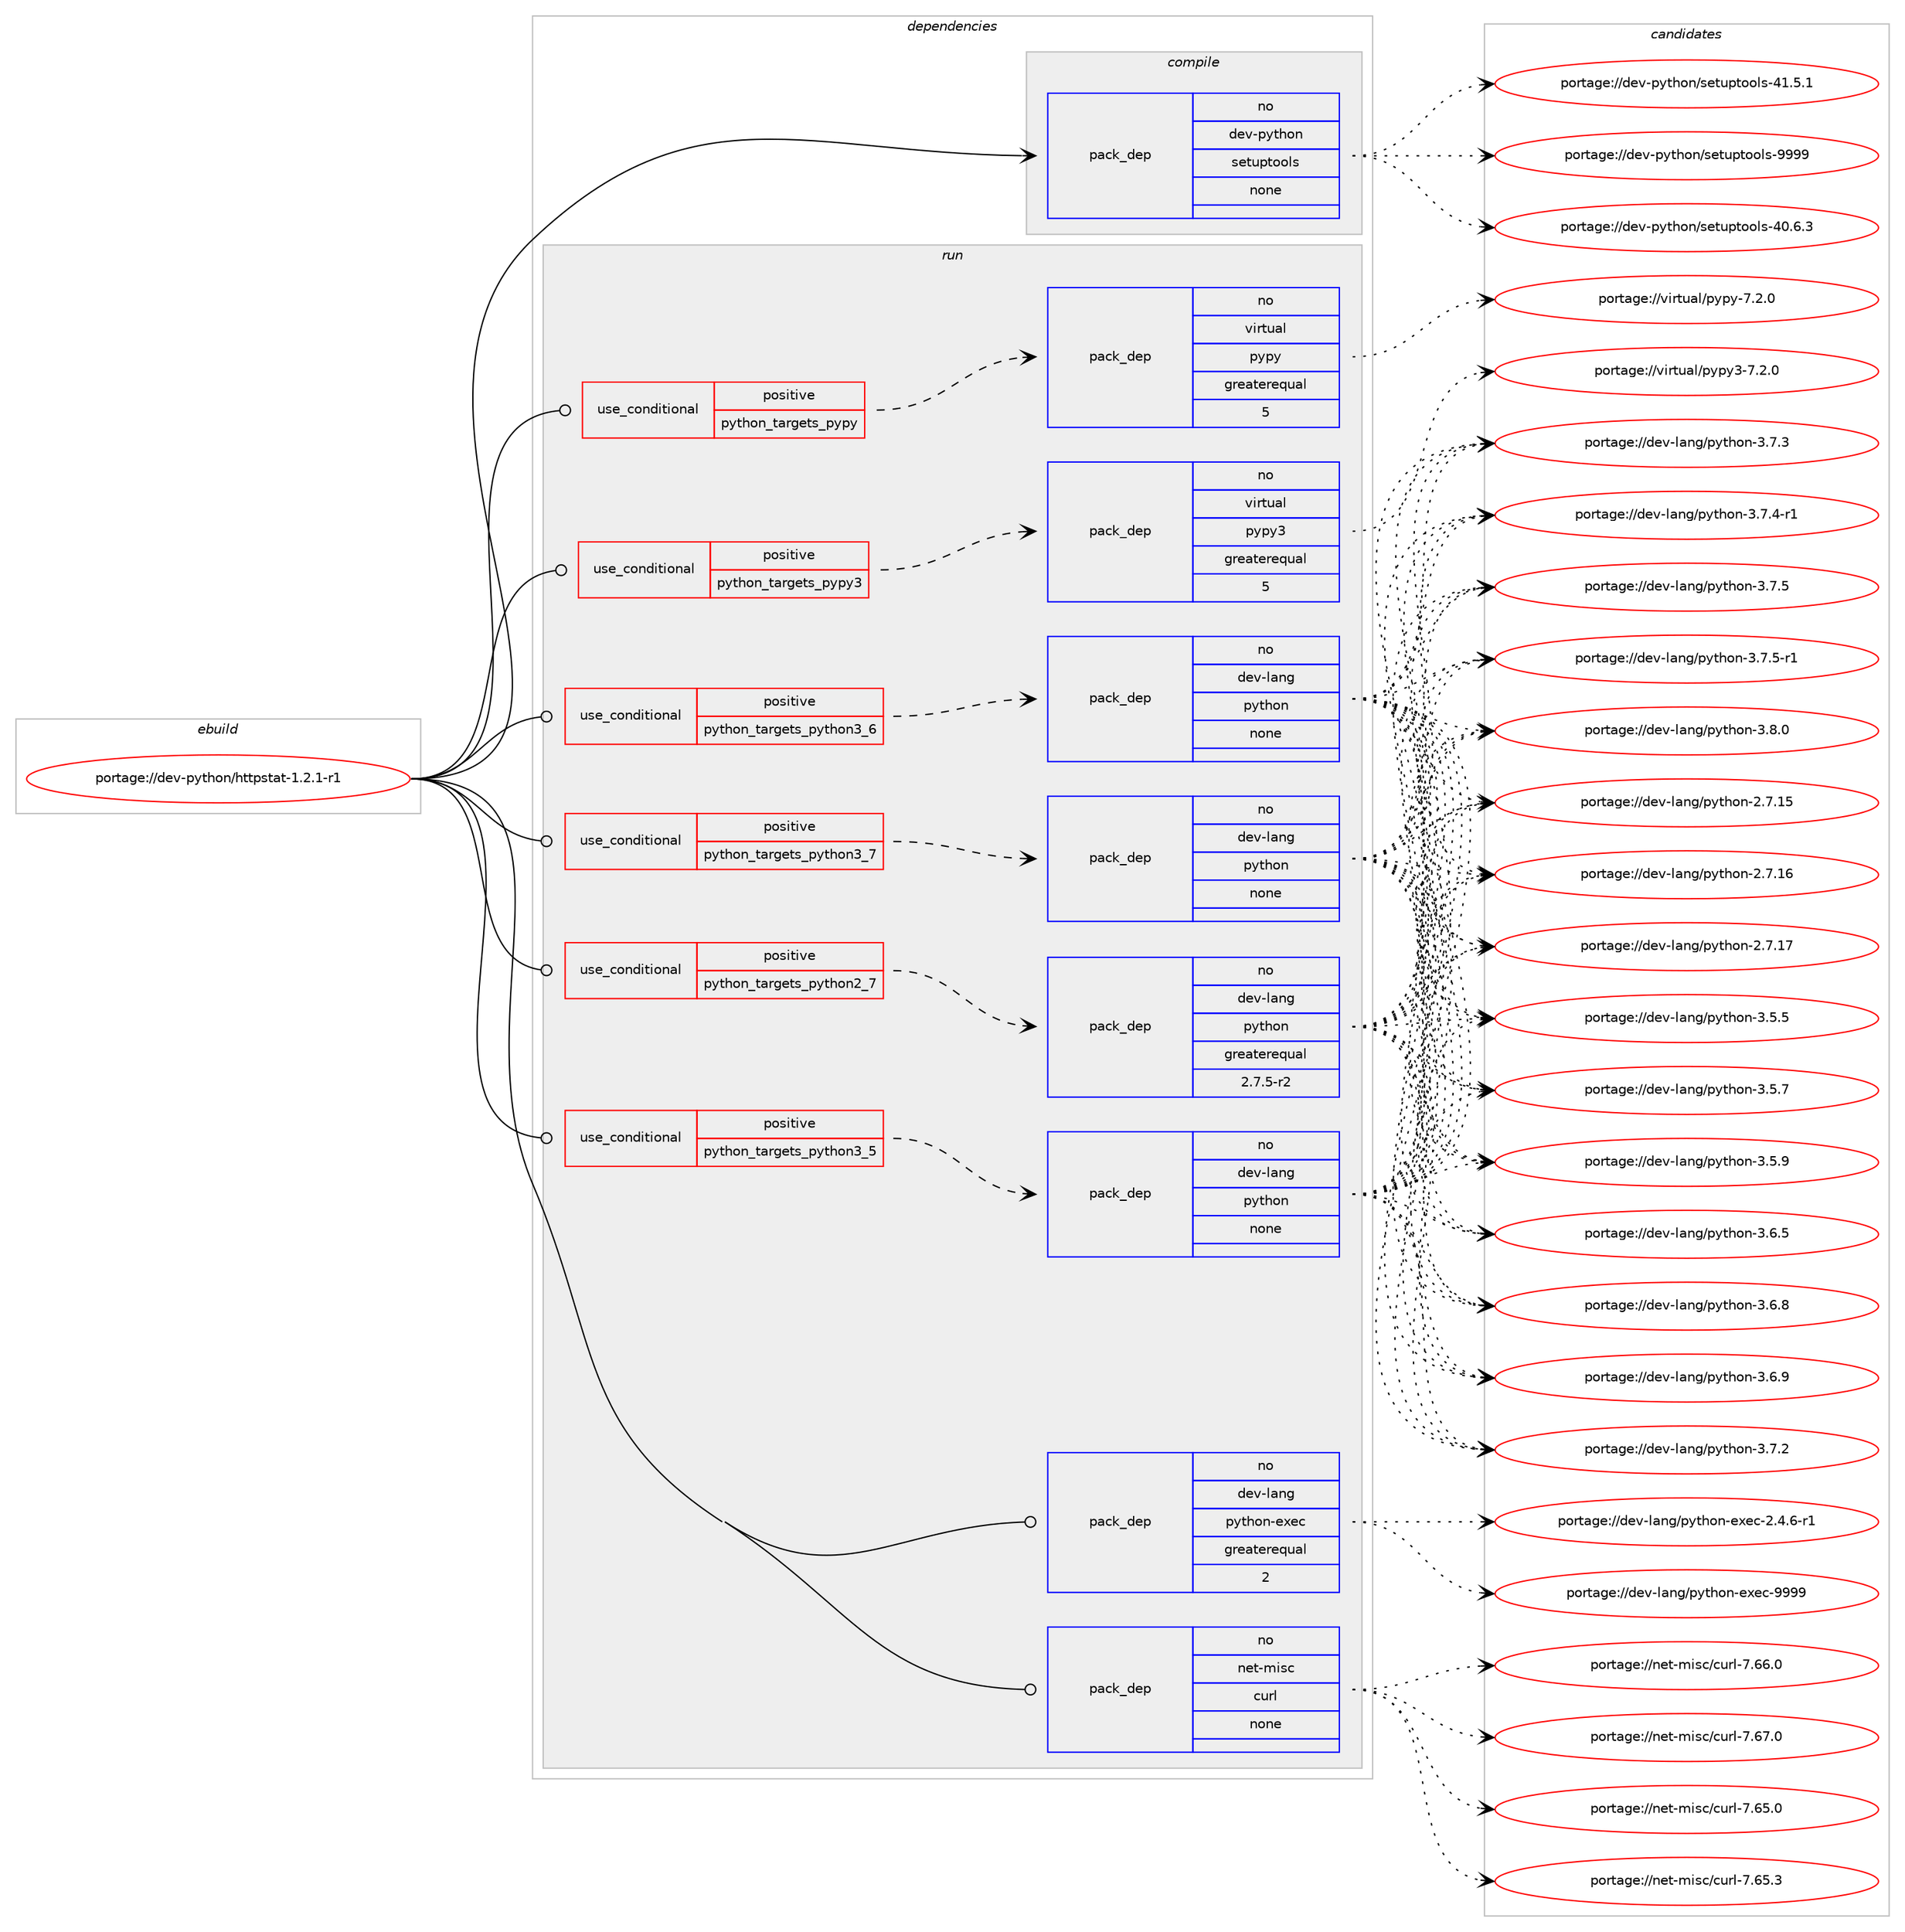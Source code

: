 digraph prolog {

# *************
# Graph options
# *************

newrank=true;
concentrate=true;
compound=true;
graph [rankdir=LR,fontname=Helvetica,fontsize=10,ranksep=1.5];#, ranksep=2.5, nodesep=0.2];
edge  [arrowhead=vee];
node  [fontname=Helvetica,fontsize=10];

# **********
# The ebuild
# **********

subgraph cluster_leftcol {
color=gray;
rank=same;
label=<<i>ebuild</i>>;
id [label="portage://dev-python/httpstat-1.2.1-r1", color=red, width=4, href="../dev-python/httpstat-1.2.1-r1.svg"];
}

# ****************
# The dependencies
# ****************

subgraph cluster_midcol {
color=gray;
label=<<i>dependencies</i>>;
subgraph cluster_compile {
fillcolor="#eeeeee";
style=filled;
label=<<i>compile</i>>;
subgraph pack110430 {
dependency143596 [label=<<TABLE BORDER="0" CELLBORDER="1" CELLSPACING="0" CELLPADDING="4" WIDTH="220"><TR><TD ROWSPAN="6" CELLPADDING="30">pack_dep</TD></TR><TR><TD WIDTH="110">no</TD></TR><TR><TD>dev-python</TD></TR><TR><TD>setuptools</TD></TR><TR><TD>none</TD></TR><TR><TD></TD></TR></TABLE>>, shape=none, color=blue];
}
id:e -> dependency143596:w [weight=20,style="solid",arrowhead="vee"];
}
subgraph cluster_compileandrun {
fillcolor="#eeeeee";
style=filled;
label=<<i>compile and run</i>>;
}
subgraph cluster_run {
fillcolor="#eeeeee";
style=filled;
label=<<i>run</i>>;
subgraph cond29846 {
dependency143597 [label=<<TABLE BORDER="0" CELLBORDER="1" CELLSPACING="0" CELLPADDING="4"><TR><TD ROWSPAN="3" CELLPADDING="10">use_conditional</TD></TR><TR><TD>positive</TD></TR><TR><TD>python_targets_pypy</TD></TR></TABLE>>, shape=none, color=red];
subgraph pack110431 {
dependency143598 [label=<<TABLE BORDER="0" CELLBORDER="1" CELLSPACING="0" CELLPADDING="4" WIDTH="220"><TR><TD ROWSPAN="6" CELLPADDING="30">pack_dep</TD></TR><TR><TD WIDTH="110">no</TD></TR><TR><TD>virtual</TD></TR><TR><TD>pypy</TD></TR><TR><TD>greaterequal</TD></TR><TR><TD>5</TD></TR></TABLE>>, shape=none, color=blue];
}
dependency143597:e -> dependency143598:w [weight=20,style="dashed",arrowhead="vee"];
}
id:e -> dependency143597:w [weight=20,style="solid",arrowhead="odot"];
subgraph cond29847 {
dependency143599 [label=<<TABLE BORDER="0" CELLBORDER="1" CELLSPACING="0" CELLPADDING="4"><TR><TD ROWSPAN="3" CELLPADDING="10">use_conditional</TD></TR><TR><TD>positive</TD></TR><TR><TD>python_targets_pypy3</TD></TR></TABLE>>, shape=none, color=red];
subgraph pack110432 {
dependency143600 [label=<<TABLE BORDER="0" CELLBORDER="1" CELLSPACING="0" CELLPADDING="4" WIDTH="220"><TR><TD ROWSPAN="6" CELLPADDING="30">pack_dep</TD></TR><TR><TD WIDTH="110">no</TD></TR><TR><TD>virtual</TD></TR><TR><TD>pypy3</TD></TR><TR><TD>greaterequal</TD></TR><TR><TD>5</TD></TR></TABLE>>, shape=none, color=blue];
}
dependency143599:e -> dependency143600:w [weight=20,style="dashed",arrowhead="vee"];
}
id:e -> dependency143599:w [weight=20,style="solid",arrowhead="odot"];
subgraph cond29848 {
dependency143601 [label=<<TABLE BORDER="0" CELLBORDER="1" CELLSPACING="0" CELLPADDING="4"><TR><TD ROWSPAN="3" CELLPADDING="10">use_conditional</TD></TR><TR><TD>positive</TD></TR><TR><TD>python_targets_python2_7</TD></TR></TABLE>>, shape=none, color=red];
subgraph pack110433 {
dependency143602 [label=<<TABLE BORDER="0" CELLBORDER="1" CELLSPACING="0" CELLPADDING="4" WIDTH="220"><TR><TD ROWSPAN="6" CELLPADDING="30">pack_dep</TD></TR><TR><TD WIDTH="110">no</TD></TR><TR><TD>dev-lang</TD></TR><TR><TD>python</TD></TR><TR><TD>greaterequal</TD></TR><TR><TD>2.7.5-r2</TD></TR></TABLE>>, shape=none, color=blue];
}
dependency143601:e -> dependency143602:w [weight=20,style="dashed",arrowhead="vee"];
}
id:e -> dependency143601:w [weight=20,style="solid",arrowhead="odot"];
subgraph cond29849 {
dependency143603 [label=<<TABLE BORDER="0" CELLBORDER="1" CELLSPACING="0" CELLPADDING="4"><TR><TD ROWSPAN="3" CELLPADDING="10">use_conditional</TD></TR><TR><TD>positive</TD></TR><TR><TD>python_targets_python3_5</TD></TR></TABLE>>, shape=none, color=red];
subgraph pack110434 {
dependency143604 [label=<<TABLE BORDER="0" CELLBORDER="1" CELLSPACING="0" CELLPADDING="4" WIDTH="220"><TR><TD ROWSPAN="6" CELLPADDING="30">pack_dep</TD></TR><TR><TD WIDTH="110">no</TD></TR><TR><TD>dev-lang</TD></TR><TR><TD>python</TD></TR><TR><TD>none</TD></TR><TR><TD></TD></TR></TABLE>>, shape=none, color=blue];
}
dependency143603:e -> dependency143604:w [weight=20,style="dashed",arrowhead="vee"];
}
id:e -> dependency143603:w [weight=20,style="solid",arrowhead="odot"];
subgraph cond29850 {
dependency143605 [label=<<TABLE BORDER="0" CELLBORDER="1" CELLSPACING="0" CELLPADDING="4"><TR><TD ROWSPAN="3" CELLPADDING="10">use_conditional</TD></TR><TR><TD>positive</TD></TR><TR><TD>python_targets_python3_6</TD></TR></TABLE>>, shape=none, color=red];
subgraph pack110435 {
dependency143606 [label=<<TABLE BORDER="0" CELLBORDER="1" CELLSPACING="0" CELLPADDING="4" WIDTH="220"><TR><TD ROWSPAN="6" CELLPADDING="30">pack_dep</TD></TR><TR><TD WIDTH="110">no</TD></TR><TR><TD>dev-lang</TD></TR><TR><TD>python</TD></TR><TR><TD>none</TD></TR><TR><TD></TD></TR></TABLE>>, shape=none, color=blue];
}
dependency143605:e -> dependency143606:w [weight=20,style="dashed",arrowhead="vee"];
}
id:e -> dependency143605:w [weight=20,style="solid",arrowhead="odot"];
subgraph cond29851 {
dependency143607 [label=<<TABLE BORDER="0" CELLBORDER="1" CELLSPACING="0" CELLPADDING="4"><TR><TD ROWSPAN="3" CELLPADDING="10">use_conditional</TD></TR><TR><TD>positive</TD></TR><TR><TD>python_targets_python3_7</TD></TR></TABLE>>, shape=none, color=red];
subgraph pack110436 {
dependency143608 [label=<<TABLE BORDER="0" CELLBORDER="1" CELLSPACING="0" CELLPADDING="4" WIDTH="220"><TR><TD ROWSPAN="6" CELLPADDING="30">pack_dep</TD></TR><TR><TD WIDTH="110">no</TD></TR><TR><TD>dev-lang</TD></TR><TR><TD>python</TD></TR><TR><TD>none</TD></TR><TR><TD></TD></TR></TABLE>>, shape=none, color=blue];
}
dependency143607:e -> dependency143608:w [weight=20,style="dashed",arrowhead="vee"];
}
id:e -> dependency143607:w [weight=20,style="solid",arrowhead="odot"];
subgraph pack110437 {
dependency143609 [label=<<TABLE BORDER="0" CELLBORDER="1" CELLSPACING="0" CELLPADDING="4" WIDTH="220"><TR><TD ROWSPAN="6" CELLPADDING="30">pack_dep</TD></TR><TR><TD WIDTH="110">no</TD></TR><TR><TD>dev-lang</TD></TR><TR><TD>python-exec</TD></TR><TR><TD>greaterequal</TD></TR><TR><TD>2</TD></TR></TABLE>>, shape=none, color=blue];
}
id:e -> dependency143609:w [weight=20,style="solid",arrowhead="odot"];
subgraph pack110438 {
dependency143610 [label=<<TABLE BORDER="0" CELLBORDER="1" CELLSPACING="0" CELLPADDING="4" WIDTH="220"><TR><TD ROWSPAN="6" CELLPADDING="30">pack_dep</TD></TR><TR><TD WIDTH="110">no</TD></TR><TR><TD>net-misc</TD></TR><TR><TD>curl</TD></TR><TR><TD>none</TD></TR><TR><TD></TD></TR></TABLE>>, shape=none, color=blue];
}
id:e -> dependency143610:w [weight=20,style="solid",arrowhead="odot"];
}
}

# **************
# The candidates
# **************

subgraph cluster_choices {
rank=same;
color=gray;
label=<<i>candidates</i>>;

subgraph choice110430 {
color=black;
nodesep=1;
choiceportage100101118451121211161041111104711510111611711211611111110811545524846544651 [label="portage://dev-python/setuptools-40.6.3", color=red, width=4,href="../dev-python/setuptools-40.6.3.svg"];
choiceportage100101118451121211161041111104711510111611711211611111110811545524946534649 [label="portage://dev-python/setuptools-41.5.1", color=red, width=4,href="../dev-python/setuptools-41.5.1.svg"];
choiceportage10010111845112121116104111110471151011161171121161111111081154557575757 [label="portage://dev-python/setuptools-9999", color=red, width=4,href="../dev-python/setuptools-9999.svg"];
dependency143596:e -> choiceportage100101118451121211161041111104711510111611711211611111110811545524846544651:w [style=dotted,weight="100"];
dependency143596:e -> choiceportage100101118451121211161041111104711510111611711211611111110811545524946534649:w [style=dotted,weight="100"];
dependency143596:e -> choiceportage10010111845112121116104111110471151011161171121161111111081154557575757:w [style=dotted,weight="100"];
}
subgraph choice110431 {
color=black;
nodesep=1;
choiceportage1181051141161179710847112121112121455546504648 [label="portage://virtual/pypy-7.2.0", color=red, width=4,href="../virtual/pypy-7.2.0.svg"];
dependency143598:e -> choiceportage1181051141161179710847112121112121455546504648:w [style=dotted,weight="100"];
}
subgraph choice110432 {
color=black;
nodesep=1;
choiceportage118105114116117971084711212111212151455546504648 [label="portage://virtual/pypy3-7.2.0", color=red, width=4,href="../virtual/pypy3-7.2.0.svg"];
dependency143600:e -> choiceportage118105114116117971084711212111212151455546504648:w [style=dotted,weight="100"];
}
subgraph choice110433 {
color=black;
nodesep=1;
choiceportage10010111845108971101034711212111610411111045504655464953 [label="portage://dev-lang/python-2.7.15", color=red, width=4,href="../dev-lang/python-2.7.15.svg"];
choiceportage10010111845108971101034711212111610411111045504655464954 [label="portage://dev-lang/python-2.7.16", color=red, width=4,href="../dev-lang/python-2.7.16.svg"];
choiceportage10010111845108971101034711212111610411111045504655464955 [label="portage://dev-lang/python-2.7.17", color=red, width=4,href="../dev-lang/python-2.7.17.svg"];
choiceportage100101118451089711010347112121116104111110455146534653 [label="portage://dev-lang/python-3.5.5", color=red, width=4,href="../dev-lang/python-3.5.5.svg"];
choiceportage100101118451089711010347112121116104111110455146534655 [label="portage://dev-lang/python-3.5.7", color=red, width=4,href="../dev-lang/python-3.5.7.svg"];
choiceportage100101118451089711010347112121116104111110455146534657 [label="portage://dev-lang/python-3.5.9", color=red, width=4,href="../dev-lang/python-3.5.9.svg"];
choiceportage100101118451089711010347112121116104111110455146544653 [label="portage://dev-lang/python-3.6.5", color=red, width=4,href="../dev-lang/python-3.6.5.svg"];
choiceportage100101118451089711010347112121116104111110455146544656 [label="portage://dev-lang/python-3.6.8", color=red, width=4,href="../dev-lang/python-3.6.8.svg"];
choiceportage100101118451089711010347112121116104111110455146544657 [label="portage://dev-lang/python-3.6.9", color=red, width=4,href="../dev-lang/python-3.6.9.svg"];
choiceportage100101118451089711010347112121116104111110455146554650 [label="portage://dev-lang/python-3.7.2", color=red, width=4,href="../dev-lang/python-3.7.2.svg"];
choiceportage100101118451089711010347112121116104111110455146554651 [label="portage://dev-lang/python-3.7.3", color=red, width=4,href="../dev-lang/python-3.7.3.svg"];
choiceportage1001011184510897110103471121211161041111104551465546524511449 [label="portage://dev-lang/python-3.7.4-r1", color=red, width=4,href="../dev-lang/python-3.7.4-r1.svg"];
choiceportage100101118451089711010347112121116104111110455146554653 [label="portage://dev-lang/python-3.7.5", color=red, width=4,href="../dev-lang/python-3.7.5.svg"];
choiceportage1001011184510897110103471121211161041111104551465546534511449 [label="portage://dev-lang/python-3.7.5-r1", color=red, width=4,href="../dev-lang/python-3.7.5-r1.svg"];
choiceportage100101118451089711010347112121116104111110455146564648 [label="portage://dev-lang/python-3.8.0", color=red, width=4,href="../dev-lang/python-3.8.0.svg"];
dependency143602:e -> choiceportage10010111845108971101034711212111610411111045504655464953:w [style=dotted,weight="100"];
dependency143602:e -> choiceportage10010111845108971101034711212111610411111045504655464954:w [style=dotted,weight="100"];
dependency143602:e -> choiceportage10010111845108971101034711212111610411111045504655464955:w [style=dotted,weight="100"];
dependency143602:e -> choiceportage100101118451089711010347112121116104111110455146534653:w [style=dotted,weight="100"];
dependency143602:e -> choiceportage100101118451089711010347112121116104111110455146534655:w [style=dotted,weight="100"];
dependency143602:e -> choiceportage100101118451089711010347112121116104111110455146534657:w [style=dotted,weight="100"];
dependency143602:e -> choiceportage100101118451089711010347112121116104111110455146544653:w [style=dotted,weight="100"];
dependency143602:e -> choiceportage100101118451089711010347112121116104111110455146544656:w [style=dotted,weight="100"];
dependency143602:e -> choiceportage100101118451089711010347112121116104111110455146544657:w [style=dotted,weight="100"];
dependency143602:e -> choiceportage100101118451089711010347112121116104111110455146554650:w [style=dotted,weight="100"];
dependency143602:e -> choiceportage100101118451089711010347112121116104111110455146554651:w [style=dotted,weight="100"];
dependency143602:e -> choiceportage1001011184510897110103471121211161041111104551465546524511449:w [style=dotted,weight="100"];
dependency143602:e -> choiceportage100101118451089711010347112121116104111110455146554653:w [style=dotted,weight="100"];
dependency143602:e -> choiceportage1001011184510897110103471121211161041111104551465546534511449:w [style=dotted,weight="100"];
dependency143602:e -> choiceportage100101118451089711010347112121116104111110455146564648:w [style=dotted,weight="100"];
}
subgraph choice110434 {
color=black;
nodesep=1;
choiceportage10010111845108971101034711212111610411111045504655464953 [label="portage://dev-lang/python-2.7.15", color=red, width=4,href="../dev-lang/python-2.7.15.svg"];
choiceportage10010111845108971101034711212111610411111045504655464954 [label="portage://dev-lang/python-2.7.16", color=red, width=4,href="../dev-lang/python-2.7.16.svg"];
choiceportage10010111845108971101034711212111610411111045504655464955 [label="portage://dev-lang/python-2.7.17", color=red, width=4,href="../dev-lang/python-2.7.17.svg"];
choiceportage100101118451089711010347112121116104111110455146534653 [label="portage://dev-lang/python-3.5.5", color=red, width=4,href="../dev-lang/python-3.5.5.svg"];
choiceportage100101118451089711010347112121116104111110455146534655 [label="portage://dev-lang/python-3.5.7", color=red, width=4,href="../dev-lang/python-3.5.7.svg"];
choiceportage100101118451089711010347112121116104111110455146534657 [label="portage://dev-lang/python-3.5.9", color=red, width=4,href="../dev-lang/python-3.5.9.svg"];
choiceportage100101118451089711010347112121116104111110455146544653 [label="portage://dev-lang/python-3.6.5", color=red, width=4,href="../dev-lang/python-3.6.5.svg"];
choiceportage100101118451089711010347112121116104111110455146544656 [label="portage://dev-lang/python-3.6.8", color=red, width=4,href="../dev-lang/python-3.6.8.svg"];
choiceportage100101118451089711010347112121116104111110455146544657 [label="portage://dev-lang/python-3.6.9", color=red, width=4,href="../dev-lang/python-3.6.9.svg"];
choiceportage100101118451089711010347112121116104111110455146554650 [label="portage://dev-lang/python-3.7.2", color=red, width=4,href="../dev-lang/python-3.7.2.svg"];
choiceportage100101118451089711010347112121116104111110455146554651 [label="portage://dev-lang/python-3.7.3", color=red, width=4,href="../dev-lang/python-3.7.3.svg"];
choiceportage1001011184510897110103471121211161041111104551465546524511449 [label="portage://dev-lang/python-3.7.4-r1", color=red, width=4,href="../dev-lang/python-3.7.4-r1.svg"];
choiceportage100101118451089711010347112121116104111110455146554653 [label="portage://dev-lang/python-3.7.5", color=red, width=4,href="../dev-lang/python-3.7.5.svg"];
choiceportage1001011184510897110103471121211161041111104551465546534511449 [label="portage://dev-lang/python-3.7.5-r1", color=red, width=4,href="../dev-lang/python-3.7.5-r1.svg"];
choiceportage100101118451089711010347112121116104111110455146564648 [label="portage://dev-lang/python-3.8.0", color=red, width=4,href="../dev-lang/python-3.8.0.svg"];
dependency143604:e -> choiceportage10010111845108971101034711212111610411111045504655464953:w [style=dotted,weight="100"];
dependency143604:e -> choiceportage10010111845108971101034711212111610411111045504655464954:w [style=dotted,weight="100"];
dependency143604:e -> choiceportage10010111845108971101034711212111610411111045504655464955:w [style=dotted,weight="100"];
dependency143604:e -> choiceportage100101118451089711010347112121116104111110455146534653:w [style=dotted,weight="100"];
dependency143604:e -> choiceportage100101118451089711010347112121116104111110455146534655:w [style=dotted,weight="100"];
dependency143604:e -> choiceportage100101118451089711010347112121116104111110455146534657:w [style=dotted,weight="100"];
dependency143604:e -> choiceportage100101118451089711010347112121116104111110455146544653:w [style=dotted,weight="100"];
dependency143604:e -> choiceportage100101118451089711010347112121116104111110455146544656:w [style=dotted,weight="100"];
dependency143604:e -> choiceportage100101118451089711010347112121116104111110455146544657:w [style=dotted,weight="100"];
dependency143604:e -> choiceportage100101118451089711010347112121116104111110455146554650:w [style=dotted,weight="100"];
dependency143604:e -> choiceportage100101118451089711010347112121116104111110455146554651:w [style=dotted,weight="100"];
dependency143604:e -> choiceportage1001011184510897110103471121211161041111104551465546524511449:w [style=dotted,weight="100"];
dependency143604:e -> choiceportage100101118451089711010347112121116104111110455146554653:w [style=dotted,weight="100"];
dependency143604:e -> choiceportage1001011184510897110103471121211161041111104551465546534511449:w [style=dotted,weight="100"];
dependency143604:e -> choiceportage100101118451089711010347112121116104111110455146564648:w [style=dotted,weight="100"];
}
subgraph choice110435 {
color=black;
nodesep=1;
choiceportage10010111845108971101034711212111610411111045504655464953 [label="portage://dev-lang/python-2.7.15", color=red, width=4,href="../dev-lang/python-2.7.15.svg"];
choiceportage10010111845108971101034711212111610411111045504655464954 [label="portage://dev-lang/python-2.7.16", color=red, width=4,href="../dev-lang/python-2.7.16.svg"];
choiceportage10010111845108971101034711212111610411111045504655464955 [label="portage://dev-lang/python-2.7.17", color=red, width=4,href="../dev-lang/python-2.7.17.svg"];
choiceportage100101118451089711010347112121116104111110455146534653 [label="portage://dev-lang/python-3.5.5", color=red, width=4,href="../dev-lang/python-3.5.5.svg"];
choiceportage100101118451089711010347112121116104111110455146534655 [label="portage://dev-lang/python-3.5.7", color=red, width=4,href="../dev-lang/python-3.5.7.svg"];
choiceportage100101118451089711010347112121116104111110455146534657 [label="portage://dev-lang/python-3.5.9", color=red, width=4,href="../dev-lang/python-3.5.9.svg"];
choiceportage100101118451089711010347112121116104111110455146544653 [label="portage://dev-lang/python-3.6.5", color=red, width=4,href="../dev-lang/python-3.6.5.svg"];
choiceportage100101118451089711010347112121116104111110455146544656 [label="portage://dev-lang/python-3.6.8", color=red, width=4,href="../dev-lang/python-3.6.8.svg"];
choiceportage100101118451089711010347112121116104111110455146544657 [label="portage://dev-lang/python-3.6.9", color=red, width=4,href="../dev-lang/python-3.6.9.svg"];
choiceportage100101118451089711010347112121116104111110455146554650 [label="portage://dev-lang/python-3.7.2", color=red, width=4,href="../dev-lang/python-3.7.2.svg"];
choiceportage100101118451089711010347112121116104111110455146554651 [label="portage://dev-lang/python-3.7.3", color=red, width=4,href="../dev-lang/python-3.7.3.svg"];
choiceportage1001011184510897110103471121211161041111104551465546524511449 [label="portage://dev-lang/python-3.7.4-r1", color=red, width=4,href="../dev-lang/python-3.7.4-r1.svg"];
choiceportage100101118451089711010347112121116104111110455146554653 [label="portage://dev-lang/python-3.7.5", color=red, width=4,href="../dev-lang/python-3.7.5.svg"];
choiceportage1001011184510897110103471121211161041111104551465546534511449 [label="portage://dev-lang/python-3.7.5-r1", color=red, width=4,href="../dev-lang/python-3.7.5-r1.svg"];
choiceportage100101118451089711010347112121116104111110455146564648 [label="portage://dev-lang/python-3.8.0", color=red, width=4,href="../dev-lang/python-3.8.0.svg"];
dependency143606:e -> choiceportage10010111845108971101034711212111610411111045504655464953:w [style=dotted,weight="100"];
dependency143606:e -> choiceportage10010111845108971101034711212111610411111045504655464954:w [style=dotted,weight="100"];
dependency143606:e -> choiceportage10010111845108971101034711212111610411111045504655464955:w [style=dotted,weight="100"];
dependency143606:e -> choiceportage100101118451089711010347112121116104111110455146534653:w [style=dotted,weight="100"];
dependency143606:e -> choiceportage100101118451089711010347112121116104111110455146534655:w [style=dotted,weight="100"];
dependency143606:e -> choiceportage100101118451089711010347112121116104111110455146534657:w [style=dotted,weight="100"];
dependency143606:e -> choiceportage100101118451089711010347112121116104111110455146544653:w [style=dotted,weight="100"];
dependency143606:e -> choiceportage100101118451089711010347112121116104111110455146544656:w [style=dotted,weight="100"];
dependency143606:e -> choiceportage100101118451089711010347112121116104111110455146544657:w [style=dotted,weight="100"];
dependency143606:e -> choiceportage100101118451089711010347112121116104111110455146554650:w [style=dotted,weight="100"];
dependency143606:e -> choiceportage100101118451089711010347112121116104111110455146554651:w [style=dotted,weight="100"];
dependency143606:e -> choiceportage1001011184510897110103471121211161041111104551465546524511449:w [style=dotted,weight="100"];
dependency143606:e -> choiceportage100101118451089711010347112121116104111110455146554653:w [style=dotted,weight="100"];
dependency143606:e -> choiceportage1001011184510897110103471121211161041111104551465546534511449:w [style=dotted,weight="100"];
dependency143606:e -> choiceportage100101118451089711010347112121116104111110455146564648:w [style=dotted,weight="100"];
}
subgraph choice110436 {
color=black;
nodesep=1;
choiceportage10010111845108971101034711212111610411111045504655464953 [label="portage://dev-lang/python-2.7.15", color=red, width=4,href="../dev-lang/python-2.7.15.svg"];
choiceportage10010111845108971101034711212111610411111045504655464954 [label="portage://dev-lang/python-2.7.16", color=red, width=4,href="../dev-lang/python-2.7.16.svg"];
choiceportage10010111845108971101034711212111610411111045504655464955 [label="portage://dev-lang/python-2.7.17", color=red, width=4,href="../dev-lang/python-2.7.17.svg"];
choiceportage100101118451089711010347112121116104111110455146534653 [label="portage://dev-lang/python-3.5.5", color=red, width=4,href="../dev-lang/python-3.5.5.svg"];
choiceportage100101118451089711010347112121116104111110455146534655 [label="portage://dev-lang/python-3.5.7", color=red, width=4,href="../dev-lang/python-3.5.7.svg"];
choiceportage100101118451089711010347112121116104111110455146534657 [label="portage://dev-lang/python-3.5.9", color=red, width=4,href="../dev-lang/python-3.5.9.svg"];
choiceportage100101118451089711010347112121116104111110455146544653 [label="portage://dev-lang/python-3.6.5", color=red, width=4,href="../dev-lang/python-3.6.5.svg"];
choiceportage100101118451089711010347112121116104111110455146544656 [label="portage://dev-lang/python-3.6.8", color=red, width=4,href="../dev-lang/python-3.6.8.svg"];
choiceportage100101118451089711010347112121116104111110455146544657 [label="portage://dev-lang/python-3.6.9", color=red, width=4,href="../dev-lang/python-3.6.9.svg"];
choiceportage100101118451089711010347112121116104111110455146554650 [label="portage://dev-lang/python-3.7.2", color=red, width=4,href="../dev-lang/python-3.7.2.svg"];
choiceportage100101118451089711010347112121116104111110455146554651 [label="portage://dev-lang/python-3.7.3", color=red, width=4,href="../dev-lang/python-3.7.3.svg"];
choiceportage1001011184510897110103471121211161041111104551465546524511449 [label="portage://dev-lang/python-3.7.4-r1", color=red, width=4,href="../dev-lang/python-3.7.4-r1.svg"];
choiceportage100101118451089711010347112121116104111110455146554653 [label="portage://dev-lang/python-3.7.5", color=red, width=4,href="../dev-lang/python-3.7.5.svg"];
choiceportage1001011184510897110103471121211161041111104551465546534511449 [label="portage://dev-lang/python-3.7.5-r1", color=red, width=4,href="../dev-lang/python-3.7.5-r1.svg"];
choiceportage100101118451089711010347112121116104111110455146564648 [label="portage://dev-lang/python-3.8.0", color=red, width=4,href="../dev-lang/python-3.8.0.svg"];
dependency143608:e -> choiceportage10010111845108971101034711212111610411111045504655464953:w [style=dotted,weight="100"];
dependency143608:e -> choiceportage10010111845108971101034711212111610411111045504655464954:w [style=dotted,weight="100"];
dependency143608:e -> choiceportage10010111845108971101034711212111610411111045504655464955:w [style=dotted,weight="100"];
dependency143608:e -> choiceportage100101118451089711010347112121116104111110455146534653:w [style=dotted,weight="100"];
dependency143608:e -> choiceportage100101118451089711010347112121116104111110455146534655:w [style=dotted,weight="100"];
dependency143608:e -> choiceportage100101118451089711010347112121116104111110455146534657:w [style=dotted,weight="100"];
dependency143608:e -> choiceportage100101118451089711010347112121116104111110455146544653:w [style=dotted,weight="100"];
dependency143608:e -> choiceportage100101118451089711010347112121116104111110455146544656:w [style=dotted,weight="100"];
dependency143608:e -> choiceportage100101118451089711010347112121116104111110455146544657:w [style=dotted,weight="100"];
dependency143608:e -> choiceportage100101118451089711010347112121116104111110455146554650:w [style=dotted,weight="100"];
dependency143608:e -> choiceportage100101118451089711010347112121116104111110455146554651:w [style=dotted,weight="100"];
dependency143608:e -> choiceportage1001011184510897110103471121211161041111104551465546524511449:w [style=dotted,weight="100"];
dependency143608:e -> choiceportage100101118451089711010347112121116104111110455146554653:w [style=dotted,weight="100"];
dependency143608:e -> choiceportage1001011184510897110103471121211161041111104551465546534511449:w [style=dotted,weight="100"];
dependency143608:e -> choiceportage100101118451089711010347112121116104111110455146564648:w [style=dotted,weight="100"];
}
subgraph choice110437 {
color=black;
nodesep=1;
choiceportage10010111845108971101034711212111610411111045101120101994550465246544511449 [label="portage://dev-lang/python-exec-2.4.6-r1", color=red, width=4,href="../dev-lang/python-exec-2.4.6-r1.svg"];
choiceportage10010111845108971101034711212111610411111045101120101994557575757 [label="portage://dev-lang/python-exec-9999", color=red, width=4,href="../dev-lang/python-exec-9999.svg"];
dependency143609:e -> choiceportage10010111845108971101034711212111610411111045101120101994550465246544511449:w [style=dotted,weight="100"];
dependency143609:e -> choiceportage10010111845108971101034711212111610411111045101120101994557575757:w [style=dotted,weight="100"];
}
subgraph choice110438 {
color=black;
nodesep=1;
choiceportage1101011164510910511599479911711410845554654534648 [label="portage://net-misc/curl-7.65.0", color=red, width=4,href="../net-misc/curl-7.65.0.svg"];
choiceportage1101011164510910511599479911711410845554654534651 [label="portage://net-misc/curl-7.65.3", color=red, width=4,href="../net-misc/curl-7.65.3.svg"];
choiceportage1101011164510910511599479911711410845554654544648 [label="portage://net-misc/curl-7.66.0", color=red, width=4,href="../net-misc/curl-7.66.0.svg"];
choiceportage1101011164510910511599479911711410845554654554648 [label="portage://net-misc/curl-7.67.0", color=red, width=4,href="../net-misc/curl-7.67.0.svg"];
dependency143610:e -> choiceportage1101011164510910511599479911711410845554654534648:w [style=dotted,weight="100"];
dependency143610:e -> choiceportage1101011164510910511599479911711410845554654534651:w [style=dotted,weight="100"];
dependency143610:e -> choiceportage1101011164510910511599479911711410845554654544648:w [style=dotted,weight="100"];
dependency143610:e -> choiceportage1101011164510910511599479911711410845554654554648:w [style=dotted,weight="100"];
}
}

}
